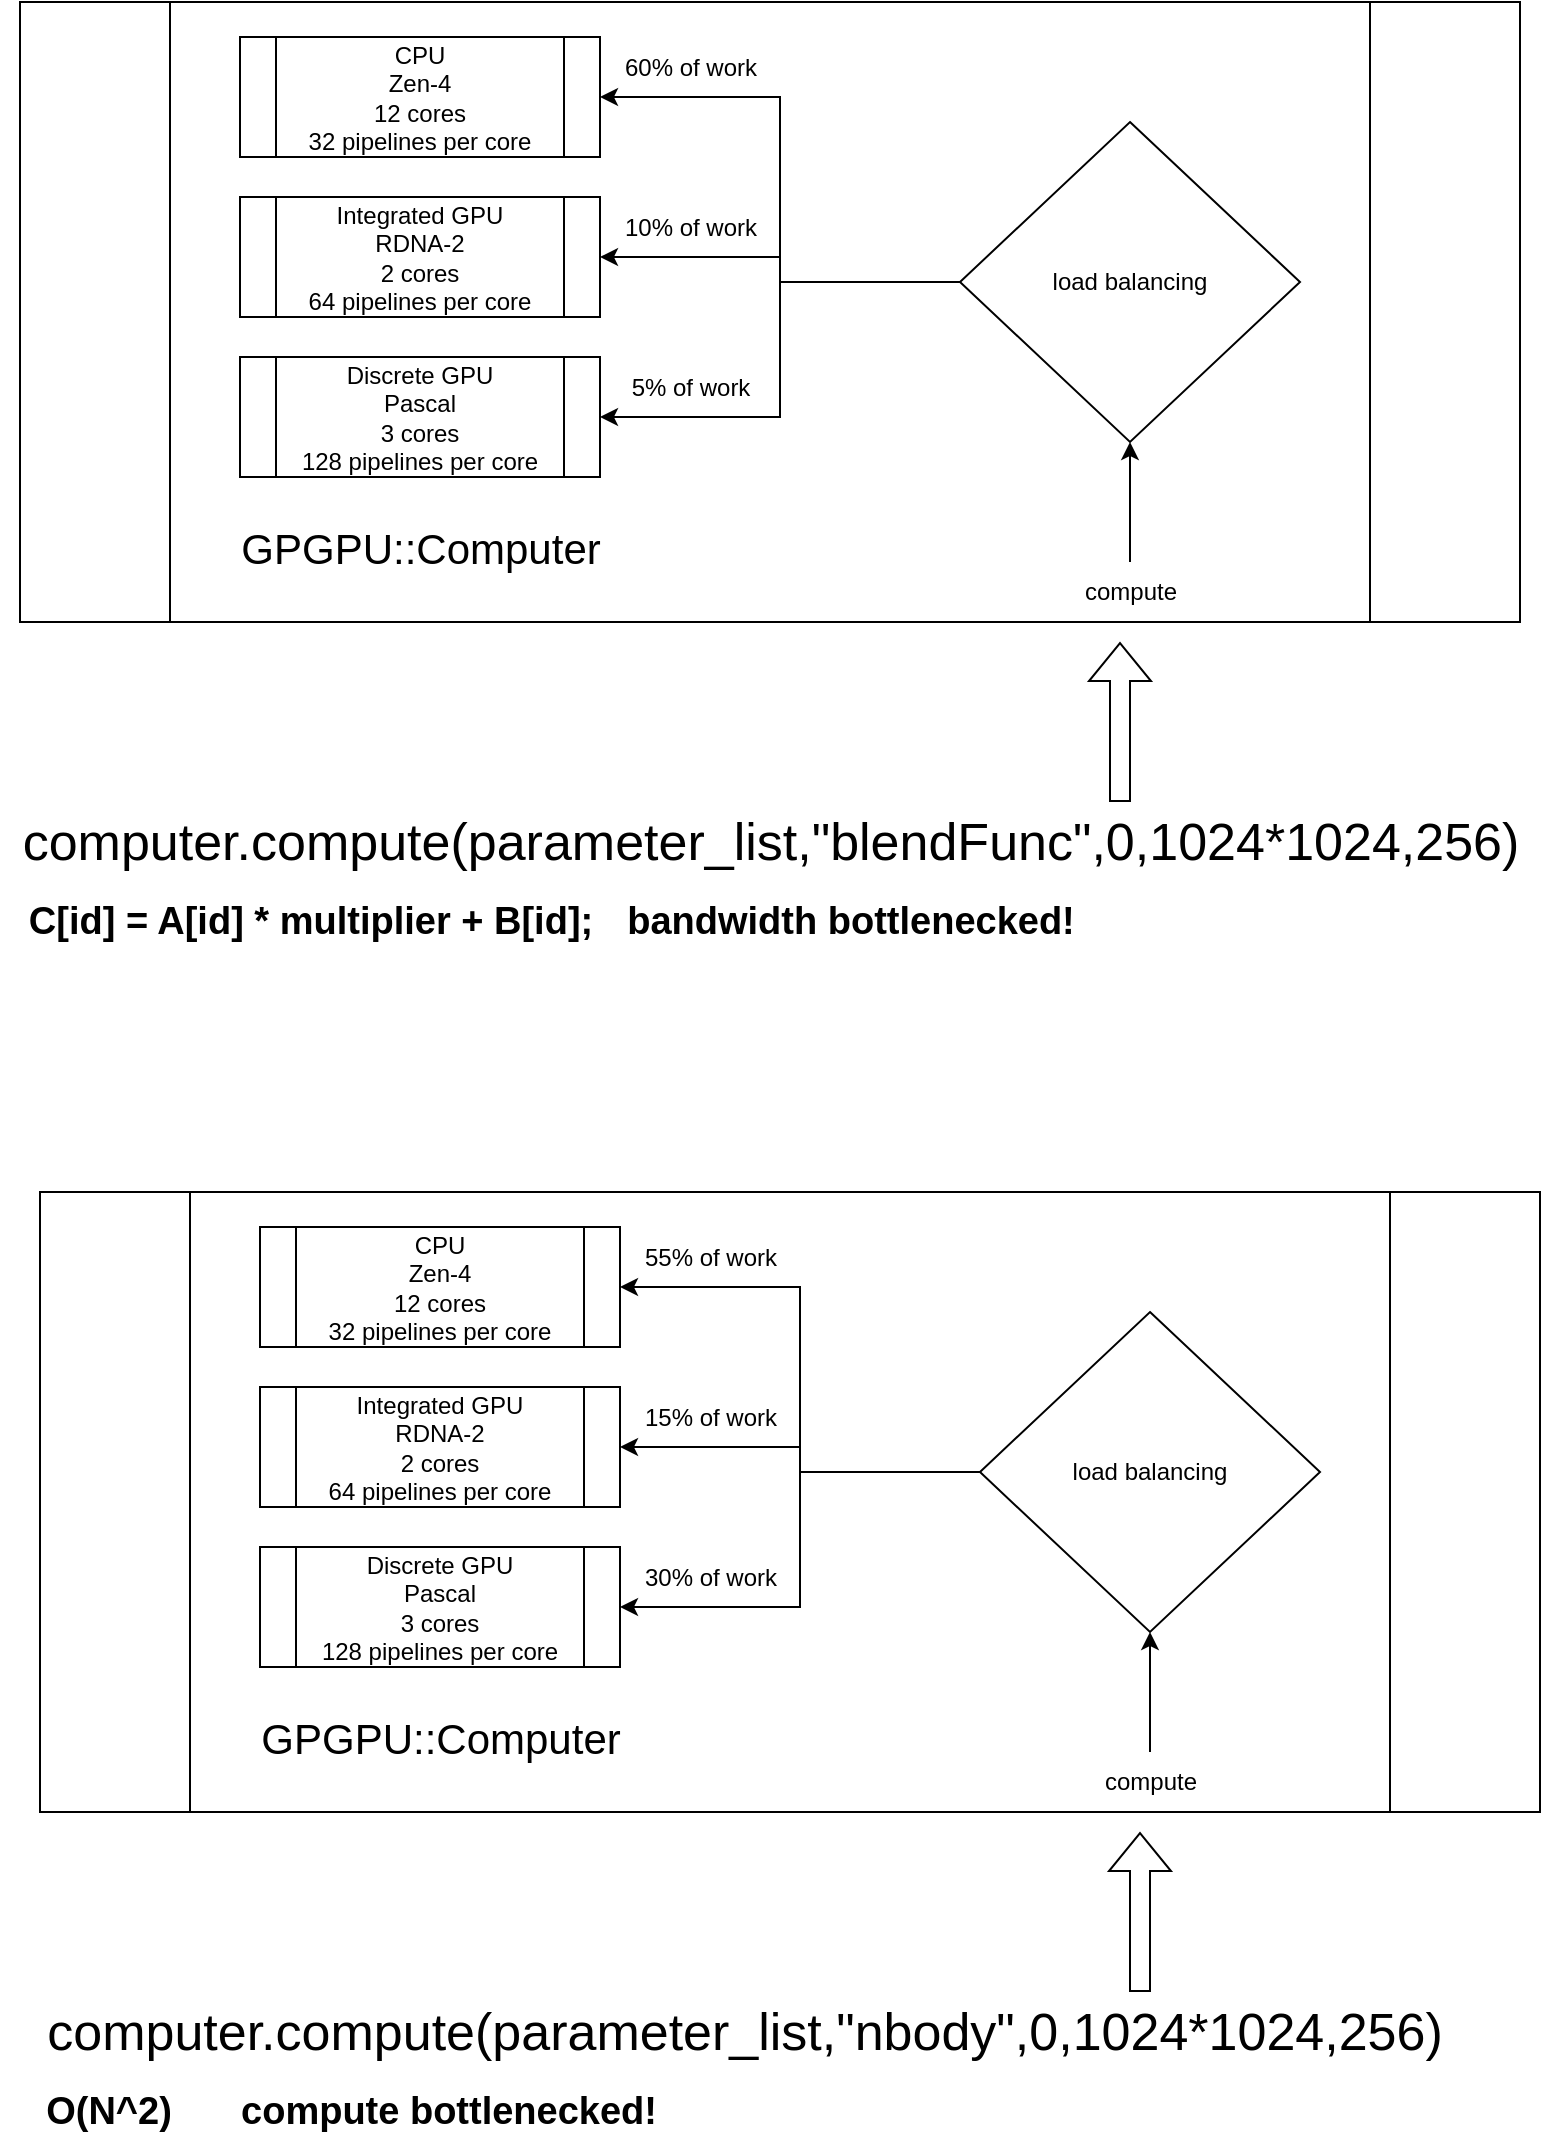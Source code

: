 <mxfile version="21.3.4" type="device">
  <diagram name="Sayfa -1" id="clTq9Rd1g6ZMsaPgmf4y">
    <mxGraphModel dx="1379" dy="788" grid="1" gridSize="10" guides="1" tooltips="1" connect="1" arrows="1" fold="1" page="1" pageScale="1" pageWidth="827" pageHeight="1169" math="0" shadow="0">
      <root>
        <mxCell id="0" />
        <mxCell id="1" parent="0" />
        <mxCell id="KlIWKcQf9bC0C3Tw0Ewy-6" value="" style="shape=process;whiteSpace=wrap;html=1;backgroundOutline=1;" vertex="1" parent="1">
          <mxGeometry x="30" y="20" width="750" height="310" as="geometry" />
        </mxCell>
        <mxCell id="KlIWKcQf9bC0C3Tw0Ewy-2" value="CPU&lt;br&gt;Zen-4&lt;br&gt;12 cores&lt;br&gt;32 pipelines per core" style="shape=process;whiteSpace=wrap;html=1;backgroundOutline=1;" vertex="1" parent="1">
          <mxGeometry x="140" y="37.5" width="180" height="60" as="geometry" />
        </mxCell>
        <mxCell id="KlIWKcQf9bC0C3Tw0Ewy-3" value="Integrated GPU&lt;br&gt;RDNA-2&lt;br&gt;2 cores&lt;br&gt;64 pipelines per core" style="shape=process;whiteSpace=wrap;html=1;backgroundOutline=1;" vertex="1" parent="1">
          <mxGeometry x="140" y="117.5" width="180" height="60" as="geometry" />
        </mxCell>
        <mxCell id="KlIWKcQf9bC0C3Tw0Ewy-4" value="Discrete GPU&lt;br&gt;Pascal&lt;br&gt;3 cores&lt;br&gt;128 pipelines per core" style="shape=process;whiteSpace=wrap;html=1;backgroundOutline=1;" vertex="1" parent="1">
          <mxGeometry x="140" y="197.5" width="180" height="60" as="geometry" />
        </mxCell>
        <mxCell id="KlIWKcQf9bC0C3Tw0Ewy-7" value="GPGPU::Computer" style="text;html=1;align=center;verticalAlign=middle;resizable=0;points=[];autosize=1;strokeColor=none;fillColor=none;fontSize=21;" vertex="1" parent="1">
          <mxGeometry x="130" y="272.5" width="200" height="40" as="geometry" />
        </mxCell>
        <mxCell id="KlIWKcQf9bC0C3Tw0Ewy-13" style="edgeStyle=orthogonalEdgeStyle;rounded=0;orthogonalLoop=1;jettySize=auto;html=1;" edge="1" parent="1" source="KlIWKcQf9bC0C3Tw0Ewy-8" target="KlIWKcQf9bC0C3Tw0Ewy-9">
          <mxGeometry relative="1" as="geometry" />
        </mxCell>
        <mxCell id="KlIWKcQf9bC0C3Tw0Ewy-8" value="compute" style="text;html=1;align=center;verticalAlign=middle;resizable=0;points=[];autosize=1;strokeColor=none;fillColor=none;" vertex="1" parent="1">
          <mxGeometry x="550" y="300" width="70" height="30" as="geometry" />
        </mxCell>
        <mxCell id="KlIWKcQf9bC0C3Tw0Ewy-14" style="edgeStyle=orthogonalEdgeStyle;rounded=0;orthogonalLoop=1;jettySize=auto;html=1;entryX=1;entryY=0.5;entryDx=0;entryDy=0;" edge="1" parent="1" source="KlIWKcQf9bC0C3Tw0Ewy-9" target="KlIWKcQf9bC0C3Tw0Ewy-2">
          <mxGeometry relative="1" as="geometry" />
        </mxCell>
        <mxCell id="KlIWKcQf9bC0C3Tw0Ewy-15" style="edgeStyle=orthogonalEdgeStyle;rounded=0;orthogonalLoop=1;jettySize=auto;html=1;exitX=0;exitY=0.5;exitDx=0;exitDy=0;entryX=1;entryY=0.5;entryDx=0;entryDy=0;" edge="1" parent="1" source="KlIWKcQf9bC0C3Tw0Ewy-9" target="KlIWKcQf9bC0C3Tw0Ewy-3">
          <mxGeometry relative="1" as="geometry" />
        </mxCell>
        <mxCell id="KlIWKcQf9bC0C3Tw0Ewy-16" style="edgeStyle=orthogonalEdgeStyle;rounded=0;orthogonalLoop=1;jettySize=auto;html=1;exitX=0;exitY=0.5;exitDx=0;exitDy=0;entryX=1;entryY=0.5;entryDx=0;entryDy=0;" edge="1" parent="1" source="KlIWKcQf9bC0C3Tw0Ewy-9" target="KlIWKcQf9bC0C3Tw0Ewy-4">
          <mxGeometry relative="1" as="geometry" />
        </mxCell>
        <mxCell id="KlIWKcQf9bC0C3Tw0Ewy-9" value="load balancing" style="rhombus;whiteSpace=wrap;html=1;" vertex="1" parent="1">
          <mxGeometry x="500" y="80" width="170" height="160" as="geometry" />
        </mxCell>
        <mxCell id="KlIWKcQf9bC0C3Tw0Ewy-10" value="computer.compute(parameter_list,&quot;blendFunc&quot;,0,1024*1024,256)" style="text;html=1;align=center;verticalAlign=middle;resizable=0;points=[];autosize=1;strokeColor=none;fillColor=none;fontSize=26;" vertex="1" parent="1">
          <mxGeometry x="20" y="420" width="770" height="40" as="geometry" />
        </mxCell>
        <mxCell id="KlIWKcQf9bC0C3Tw0Ewy-12" value="" style="shape=flexArrow;endArrow=classic;html=1;rounded=0;" edge="1" parent="1">
          <mxGeometry width="50" height="50" relative="1" as="geometry">
            <mxPoint x="580" y="420" as="sourcePoint" />
            <mxPoint x="580" y="340" as="targetPoint" />
          </mxGeometry>
        </mxCell>
        <mxCell id="KlIWKcQf9bC0C3Tw0Ewy-17" value="60% of work" style="text;html=1;align=center;verticalAlign=middle;resizable=0;points=[];autosize=1;strokeColor=none;fillColor=none;" vertex="1" parent="1">
          <mxGeometry x="320" y="37.5" width="90" height="30" as="geometry" />
        </mxCell>
        <mxCell id="KlIWKcQf9bC0C3Tw0Ewy-18" value="10% of work" style="text;html=1;align=center;verticalAlign=middle;resizable=0;points=[];autosize=1;strokeColor=none;fillColor=none;" vertex="1" parent="1">
          <mxGeometry x="320" y="117.5" width="90" height="30" as="geometry" />
        </mxCell>
        <mxCell id="KlIWKcQf9bC0C3Tw0Ewy-19" value="5% of work" style="text;html=1;align=center;verticalAlign=middle;resizable=0;points=[];autosize=1;strokeColor=none;fillColor=none;" vertex="1" parent="1">
          <mxGeometry x="325" y="197.5" width="80" height="30" as="geometry" />
        </mxCell>
        <mxCell id="KlIWKcQf9bC0C3Tw0Ewy-20" value="C[id] = A[id] * multiplier + B[id];" style="text;html=1;align=center;verticalAlign=middle;resizable=0;points=[];autosize=1;strokeColor=none;fillColor=none;fontSize=19;fontStyle=1" vertex="1" parent="1">
          <mxGeometry x="20" y="460" width="310" height="40" as="geometry" />
        </mxCell>
        <mxCell id="KlIWKcQf9bC0C3Tw0Ewy-21" value="bandwidth bottlenecked!" style="text;html=1;align=center;verticalAlign=middle;resizable=0;points=[];autosize=1;strokeColor=none;fillColor=none;fontSize=19;fontStyle=1" vertex="1" parent="1">
          <mxGeometry x="320" y="460" width="250" height="40" as="geometry" />
        </mxCell>
        <mxCell id="KlIWKcQf9bC0C3Tw0Ewy-22" value="" style="shape=process;whiteSpace=wrap;html=1;backgroundOutline=1;" vertex="1" parent="1">
          <mxGeometry x="40" y="615" width="750" height="310" as="geometry" />
        </mxCell>
        <mxCell id="KlIWKcQf9bC0C3Tw0Ewy-23" value="CPU&lt;br&gt;Zen-4&lt;br&gt;12 cores&lt;br&gt;32 pipelines per core" style="shape=process;whiteSpace=wrap;html=1;backgroundOutline=1;" vertex="1" parent="1">
          <mxGeometry x="150" y="632.5" width="180" height="60" as="geometry" />
        </mxCell>
        <mxCell id="KlIWKcQf9bC0C3Tw0Ewy-24" value="Integrated GPU&lt;br&gt;RDNA-2&lt;br&gt;2 cores&lt;br&gt;64 pipelines per core" style="shape=process;whiteSpace=wrap;html=1;backgroundOutline=1;" vertex="1" parent="1">
          <mxGeometry x="150" y="712.5" width="180" height="60" as="geometry" />
        </mxCell>
        <mxCell id="KlIWKcQf9bC0C3Tw0Ewy-25" value="Discrete GPU&lt;br&gt;Pascal&lt;br&gt;3 cores&lt;br&gt;128 pipelines per core" style="shape=process;whiteSpace=wrap;html=1;backgroundOutline=1;" vertex="1" parent="1">
          <mxGeometry x="150" y="792.5" width="180" height="60" as="geometry" />
        </mxCell>
        <mxCell id="KlIWKcQf9bC0C3Tw0Ewy-26" value="GPGPU::Computer" style="text;html=1;align=center;verticalAlign=middle;resizable=0;points=[];autosize=1;strokeColor=none;fillColor=none;fontSize=21;" vertex="1" parent="1">
          <mxGeometry x="140" y="867.5" width="200" height="40" as="geometry" />
        </mxCell>
        <mxCell id="KlIWKcQf9bC0C3Tw0Ewy-27" style="edgeStyle=orthogonalEdgeStyle;rounded=0;orthogonalLoop=1;jettySize=auto;html=1;" edge="1" parent="1" source="KlIWKcQf9bC0C3Tw0Ewy-28" target="KlIWKcQf9bC0C3Tw0Ewy-32">
          <mxGeometry relative="1" as="geometry" />
        </mxCell>
        <mxCell id="KlIWKcQf9bC0C3Tw0Ewy-28" value="compute" style="text;html=1;align=center;verticalAlign=middle;resizable=0;points=[];autosize=1;strokeColor=none;fillColor=none;" vertex="1" parent="1">
          <mxGeometry x="560" y="895" width="70" height="30" as="geometry" />
        </mxCell>
        <mxCell id="KlIWKcQf9bC0C3Tw0Ewy-29" style="edgeStyle=orthogonalEdgeStyle;rounded=0;orthogonalLoop=1;jettySize=auto;html=1;entryX=1;entryY=0.5;entryDx=0;entryDy=0;" edge="1" parent="1" source="KlIWKcQf9bC0C3Tw0Ewy-32" target="KlIWKcQf9bC0C3Tw0Ewy-23">
          <mxGeometry relative="1" as="geometry" />
        </mxCell>
        <mxCell id="KlIWKcQf9bC0C3Tw0Ewy-30" style="edgeStyle=orthogonalEdgeStyle;rounded=0;orthogonalLoop=1;jettySize=auto;html=1;exitX=0;exitY=0.5;exitDx=0;exitDy=0;entryX=1;entryY=0.5;entryDx=0;entryDy=0;" edge="1" parent="1" source="KlIWKcQf9bC0C3Tw0Ewy-32" target="KlIWKcQf9bC0C3Tw0Ewy-24">
          <mxGeometry relative="1" as="geometry" />
        </mxCell>
        <mxCell id="KlIWKcQf9bC0C3Tw0Ewy-31" style="edgeStyle=orthogonalEdgeStyle;rounded=0;orthogonalLoop=1;jettySize=auto;html=1;exitX=0;exitY=0.5;exitDx=0;exitDy=0;entryX=1;entryY=0.5;entryDx=0;entryDy=0;" edge="1" parent="1" source="KlIWKcQf9bC0C3Tw0Ewy-32" target="KlIWKcQf9bC0C3Tw0Ewy-25">
          <mxGeometry relative="1" as="geometry" />
        </mxCell>
        <mxCell id="KlIWKcQf9bC0C3Tw0Ewy-32" value="load balancing" style="rhombus;whiteSpace=wrap;html=1;" vertex="1" parent="1">
          <mxGeometry x="510" y="675" width="170" height="160" as="geometry" />
        </mxCell>
        <mxCell id="KlIWKcQf9bC0C3Tw0Ewy-33" value="computer.compute(parameter_list,&quot;nbody&quot;,0,1024*1024,256)" style="text;html=1;align=center;verticalAlign=middle;resizable=0;points=[];autosize=1;strokeColor=none;fillColor=none;fontSize=26;" vertex="1" parent="1">
          <mxGeometry x="32" y="1015" width="720" height="40" as="geometry" />
        </mxCell>
        <mxCell id="KlIWKcQf9bC0C3Tw0Ewy-34" value="" style="shape=flexArrow;endArrow=classic;html=1;rounded=0;" edge="1" parent="1">
          <mxGeometry width="50" height="50" relative="1" as="geometry">
            <mxPoint x="590" y="1015" as="sourcePoint" />
            <mxPoint x="590" y="935" as="targetPoint" />
          </mxGeometry>
        </mxCell>
        <mxCell id="KlIWKcQf9bC0C3Tw0Ewy-35" value="55% of work" style="text;html=1;align=center;verticalAlign=middle;resizable=0;points=[];autosize=1;strokeColor=none;fillColor=none;" vertex="1" parent="1">
          <mxGeometry x="330" y="632.5" width="90" height="30" as="geometry" />
        </mxCell>
        <mxCell id="KlIWKcQf9bC0C3Tw0Ewy-36" value="15% of work" style="text;html=1;align=center;verticalAlign=middle;resizable=0;points=[];autosize=1;strokeColor=none;fillColor=none;" vertex="1" parent="1">
          <mxGeometry x="330" y="712.5" width="90" height="30" as="geometry" />
        </mxCell>
        <mxCell id="KlIWKcQf9bC0C3Tw0Ewy-37" value="30% of work" style="text;html=1;align=center;verticalAlign=middle;resizable=0;points=[];autosize=1;strokeColor=none;fillColor=none;" vertex="1" parent="1">
          <mxGeometry x="330" y="792.5" width="90" height="30" as="geometry" />
        </mxCell>
        <mxCell id="KlIWKcQf9bC0C3Tw0Ewy-38" value="O(N^2)" style="text;html=1;align=center;verticalAlign=middle;resizable=0;points=[];autosize=1;strokeColor=none;fillColor=none;fontSize=19;fontStyle=1" vertex="1" parent="1">
          <mxGeometry x="29" y="1055" width="90" height="40" as="geometry" />
        </mxCell>
        <mxCell id="KlIWKcQf9bC0C3Tw0Ewy-39" value="compute bottlenecked!" style="text;html=1;align=center;verticalAlign=middle;resizable=0;points=[];autosize=1;strokeColor=none;fillColor=none;fontSize=19;fontStyle=1" vertex="1" parent="1">
          <mxGeometry x="129" y="1055" width="230" height="40" as="geometry" />
        </mxCell>
      </root>
    </mxGraphModel>
  </diagram>
</mxfile>
